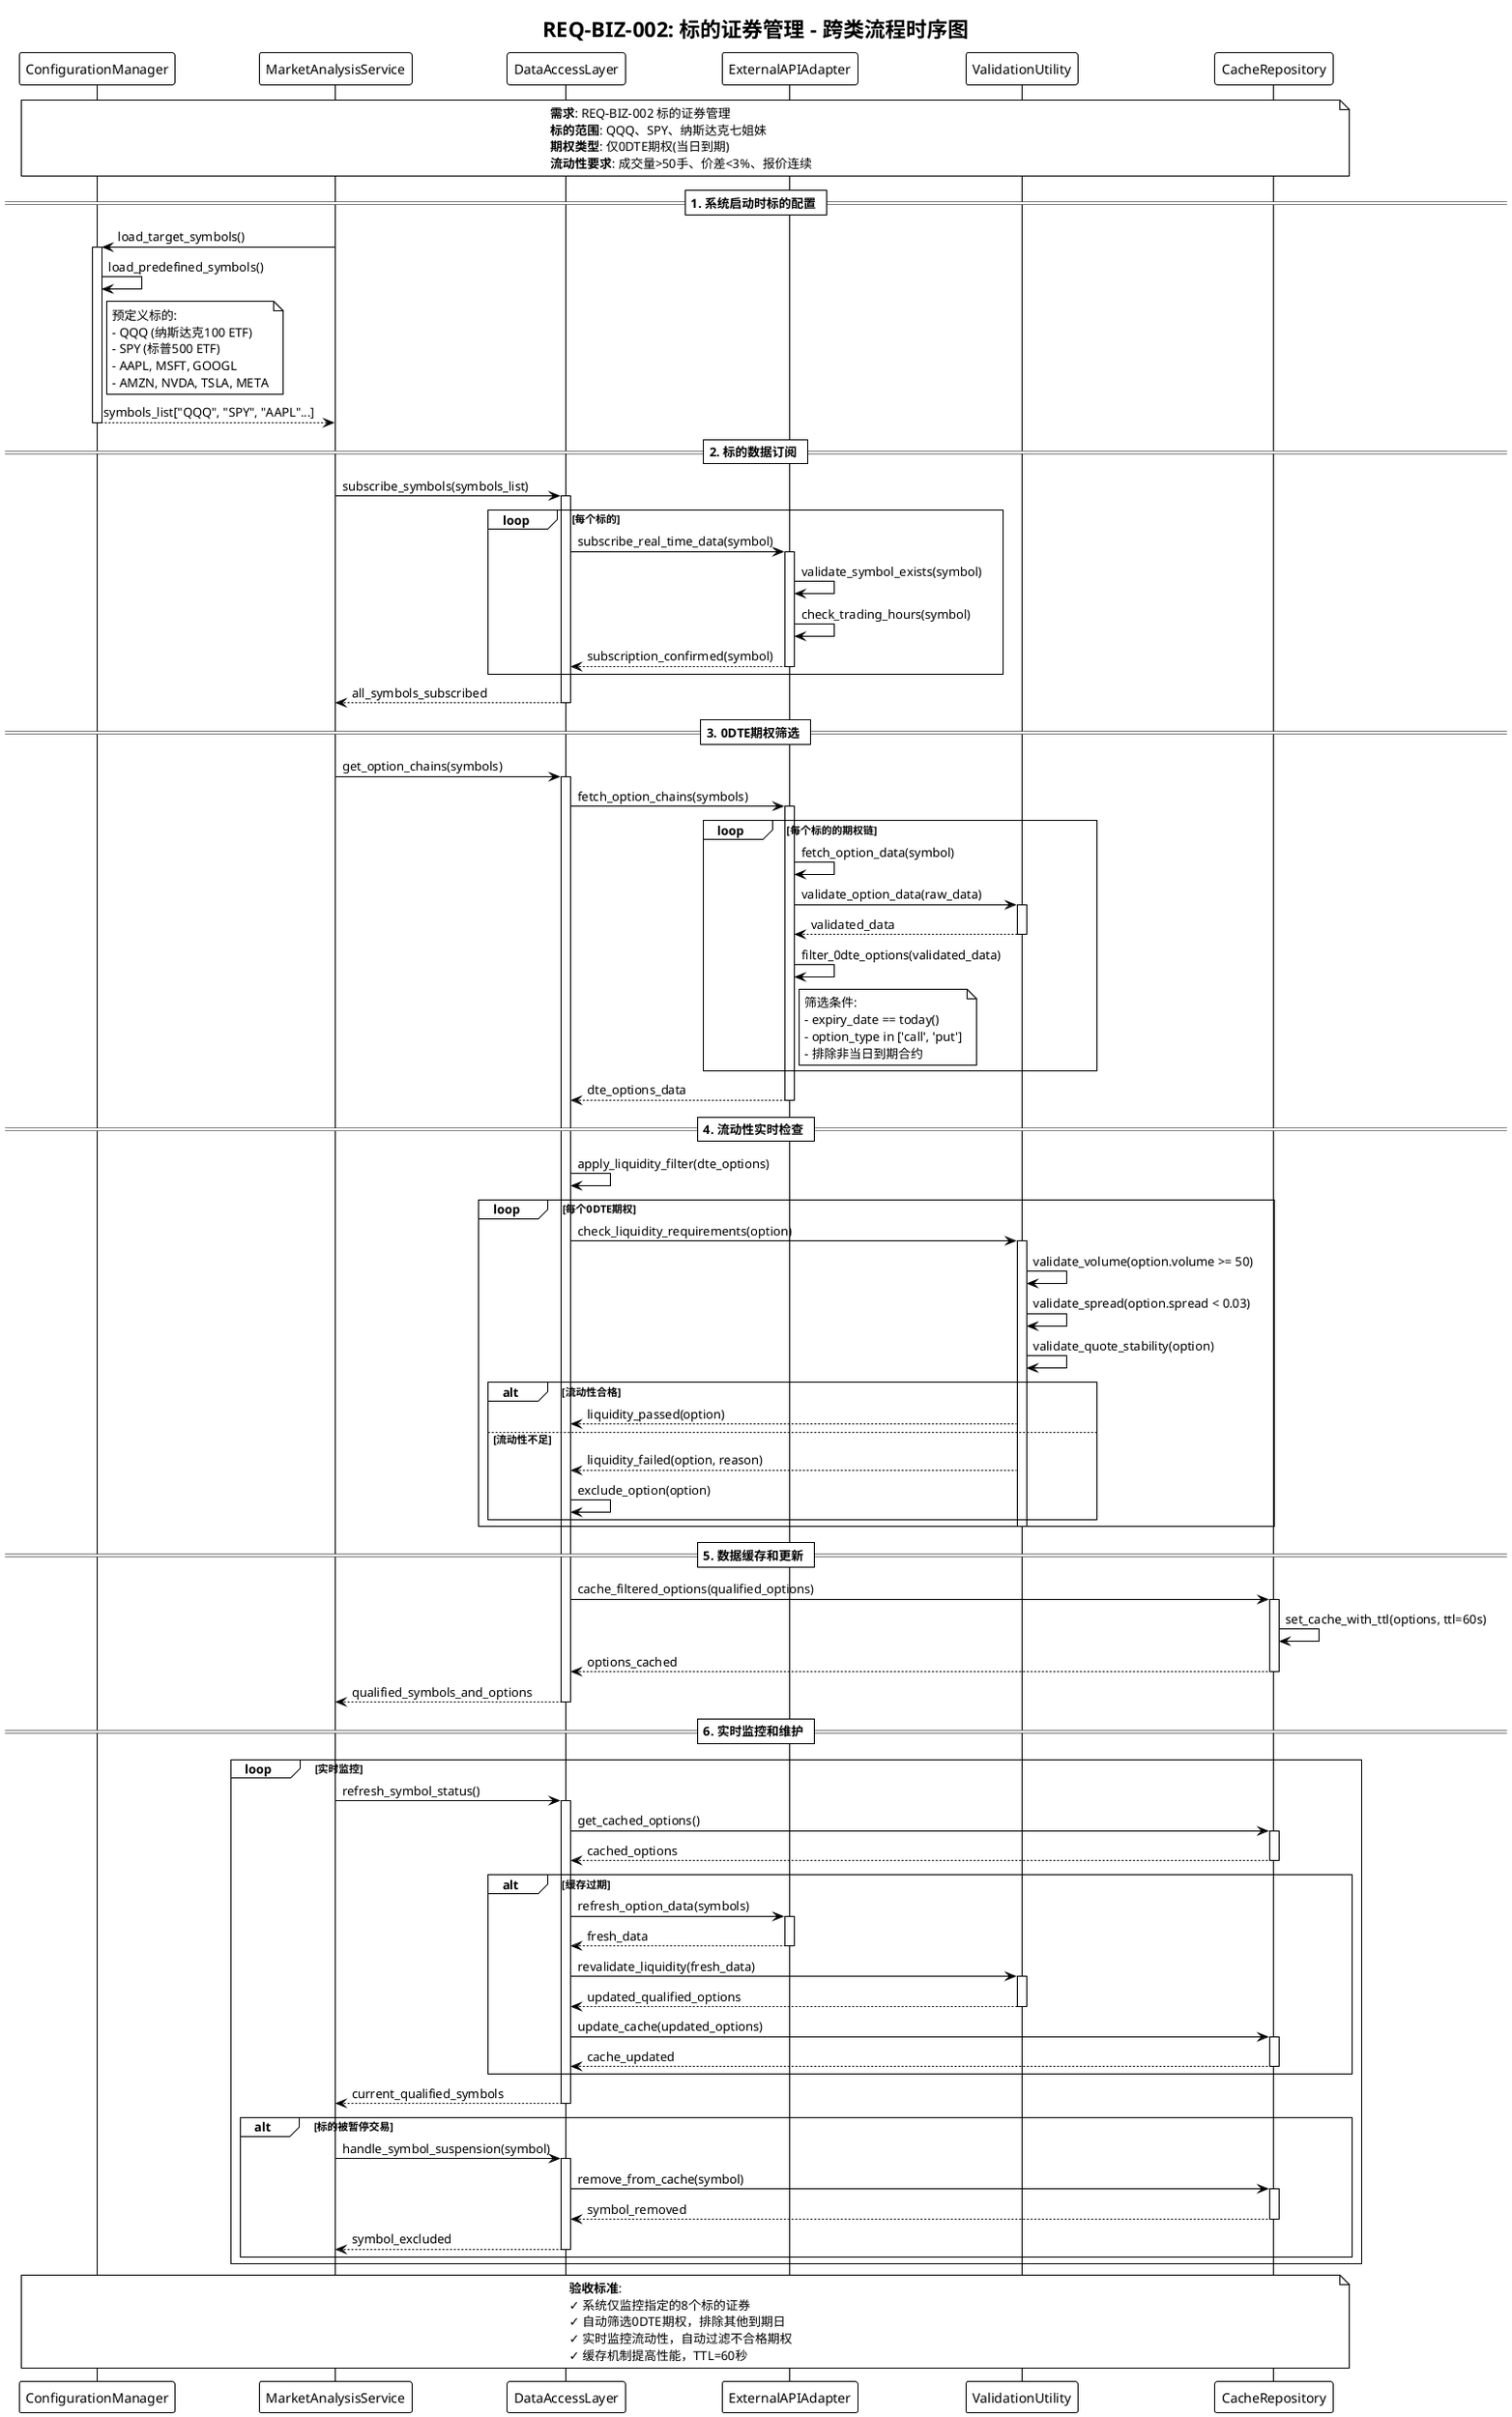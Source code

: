 @startuml REQ-BIZ-002 标的证券管理流程时序图
!theme plain

title REQ-BIZ-002: 标的证券管理 - 跨类流程时序图

participant "ConfigurationManager" as CM
participant "MarketAnalysisService" as MAS
participant "DataAccessLayer" as DAL
participant "ExternalAPIAdapter" as EAA
participant "ValidationUtility" as VU
participant "CacheRepository" as CR

note over CM, CR
  **需求**: REQ-BIZ-002 标的证券管理
  **标的范围**: QQQ、SPY、纳斯达克七姐妹
  **期权类型**: 仅0DTE期权(当日到期)
  **流动性要求**: 成交量>50手、价差<3%、报价连续
end note

== 1. 系统启动时标的配置 ==

MAS -> CM: load_target_symbols()
activate CM

CM -> CM: load_predefined_symbols()
note right CM
  预定义标的:
  - QQQ (纳斯达克100 ETF)
  - SPY (标普500 ETF)  
  - AAPL, MSFT, GOOGL
  - AMZN, NVDA, TSLA, META
end note

CM --> MAS: symbols_list["QQQ", "SPY", "AAPL"...]
deactivate CM

== 2. 标的数据订阅 ==

MAS -> DAL: subscribe_symbols(symbols_list)
activate DAL

loop 每个标的
    DAL -> EAA: subscribe_real_time_data(symbol)
    activate EAA
    
    EAA -> EAA: validate_symbol_exists(symbol)
    EAA -> EAA: check_trading_hours(symbol)
    
    EAA --> DAL: subscription_confirmed(symbol)
    deactivate EAA
end

DAL --> MAS: all_symbols_subscribed
deactivate DAL

== 3. 0DTE期权筛选 ==

MAS -> DAL: get_option_chains(symbols)
activate DAL

DAL -> EAA: fetch_option_chains(symbols)
activate EAA

loop 每个标的的期权链
    EAA -> EAA: fetch_option_data(symbol)
    
    EAA -> VU: validate_option_data(raw_data)
    activate VU
    VU --> EAA: validated_data
    deactivate VU
    
    EAA -> EAA: filter_0dte_options(validated_data)
    note right EAA
      筛选条件:
      - expiry_date == today()
      - option_type in ['call', 'put']
      - 排除非当日到期合约
    end note
end

EAA --> DAL: dte_options_data
deactivate EAA

== 4. 流动性实时检查 ==

DAL -> DAL: apply_liquidity_filter(dte_options)

loop 每个0DTE期权
    DAL -> VU: check_liquidity_requirements(option)
    activate VU
    
    VU -> VU: validate_volume(option.volume >= 50)
    VU -> VU: validate_spread(option.spread < 0.03)
    VU -> VU: validate_quote_stability(option)
    
    alt 流动性合格
        VU --> DAL: liquidity_passed(option)
    else 流动性不足
        VU --> DAL: liquidity_failed(option, reason)
        DAL -> DAL: exclude_option(option)
    end
    deactivate VU
end

== 5. 数据缓存和更新 ==

DAL -> CR: cache_filtered_options(qualified_options)
activate CR

CR -> CR: set_cache_with_ttl(options, ttl=60s)
CR --> DAL: options_cached
deactivate CR

DAL --> MAS: qualified_symbols_and_options
deactivate DAL

== 6. 实时监控和维护 ==

loop 实时监控
    MAS -> DAL: refresh_symbol_status()
    activate DAL
    
    DAL -> CR: get_cached_options()
    activate CR
    CR --> DAL: cached_options
    deactivate CR
    
    alt 缓存过期
        DAL -> EAA: refresh_option_data(symbols)
        activate EAA
        EAA --> DAL: fresh_data
        deactivate EAA
        
        DAL -> VU: revalidate_liquidity(fresh_data)
        activate VU
        VU --> DAL: updated_qualified_options
        deactivate VU
        
        DAL -> CR: update_cache(updated_options)
        activate CR
        CR --> DAL: cache_updated
        deactivate CR
    end
    
    DAL --> MAS: current_qualified_symbols
    deactivate DAL
    
    alt 标的被暂停交易
        MAS -> DAL: handle_symbol_suspension(symbol)
        activate DAL
        DAL -> CR: remove_from_cache(symbol)
        activate CR
        CR --> DAL: symbol_removed
        deactivate CR
        DAL --> MAS: symbol_excluded
        deactivate DAL
    end
end

note over CM, CR
  **验收标准**:
  ✓ 系统仅监控指定的8个标的证券
  ✓ 自动筛选0DTE期权，排除其他到期日
  ✓ 实时监控流动性，自动过滤不合格期权
  ✓ 缓存机制提高性能，TTL=60秒
end note

@enduml
